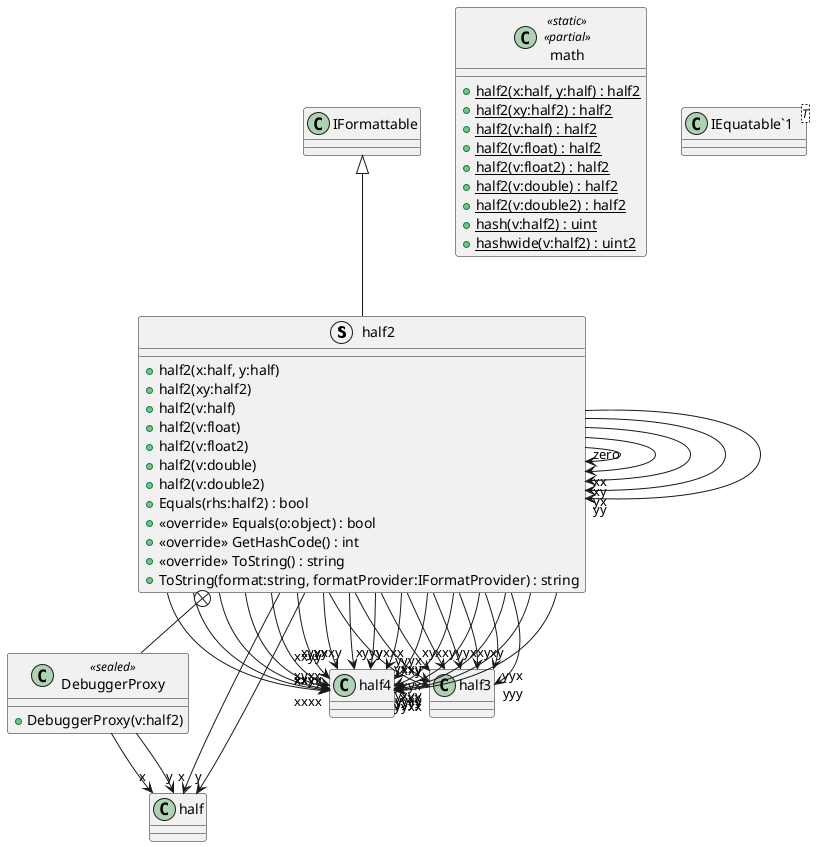 @startuml
struct half2 {
    + half2(x:half, y:half)
    + half2(xy:half2)
    + half2(v:half)
    + half2(v:float)
    + half2(v:float2)
    + half2(v:double)
    + half2(v:double2)
    + Equals(rhs:half2) : bool
    + <<override>> Equals(o:object) : bool
    + <<override>> GetHashCode() : int
    + <<override>> ToString() : string
    + ToString(format:string, formatProvider:IFormatProvider) : string
}
class math <<static>> <<partial>> {
    + {static} half2(x:half, y:half) : half2
    + {static} half2(xy:half2) : half2
    + {static} half2(v:half) : half2
    + {static} half2(v:float) : half2
    + {static} half2(v:float2) : half2
    + {static} half2(v:double) : half2
    + {static} half2(v:double2) : half2
    + {static} hash(v:half2) : uint
    + {static} hashwide(v:half2) : uint2
}
class "IEquatable`1"<T> {
}
class DebuggerProxy <<sealed>> {
    + DebuggerProxy(v:half2)
}
IFormattable <|-- half2
half2 --> "x" half
half2 --> "y" half
half2 --> "zero" half2
half2 --> "xxxx" half4
half2 --> "xxxy" half4
half2 --> "xxyx" half4
half2 --> "xxyy" half4
half2 --> "xyxx" half4
half2 --> "xyxy" half4
half2 --> "xyyx" half4
half2 --> "xyyy" half4
half2 --> "yxxx" half4
half2 --> "yxxy" half4
half2 --> "yxyx" half4
half2 --> "yxyy" half4
half2 --> "yyxx" half4
half2 --> "yyxy" half4
half2 --> "yyyx" half4
half2 --> "yyyy" half4
half2 --> "xxx" half3
half2 --> "xxy" half3
half2 --> "xyx" half3
half2 --> "xyy" half3
half2 --> "yxx" half3
half2 --> "yxy" half3
half2 --> "yyx" half3
half2 --> "yyy" half3
half2 --> "xx" half2
half2 --> "xy" half2
half2 --> "yx" half2
half2 --> "yy" half2
half2 +-- DebuggerProxy
DebuggerProxy --> "x" half
DebuggerProxy --> "y" half
@enduml

